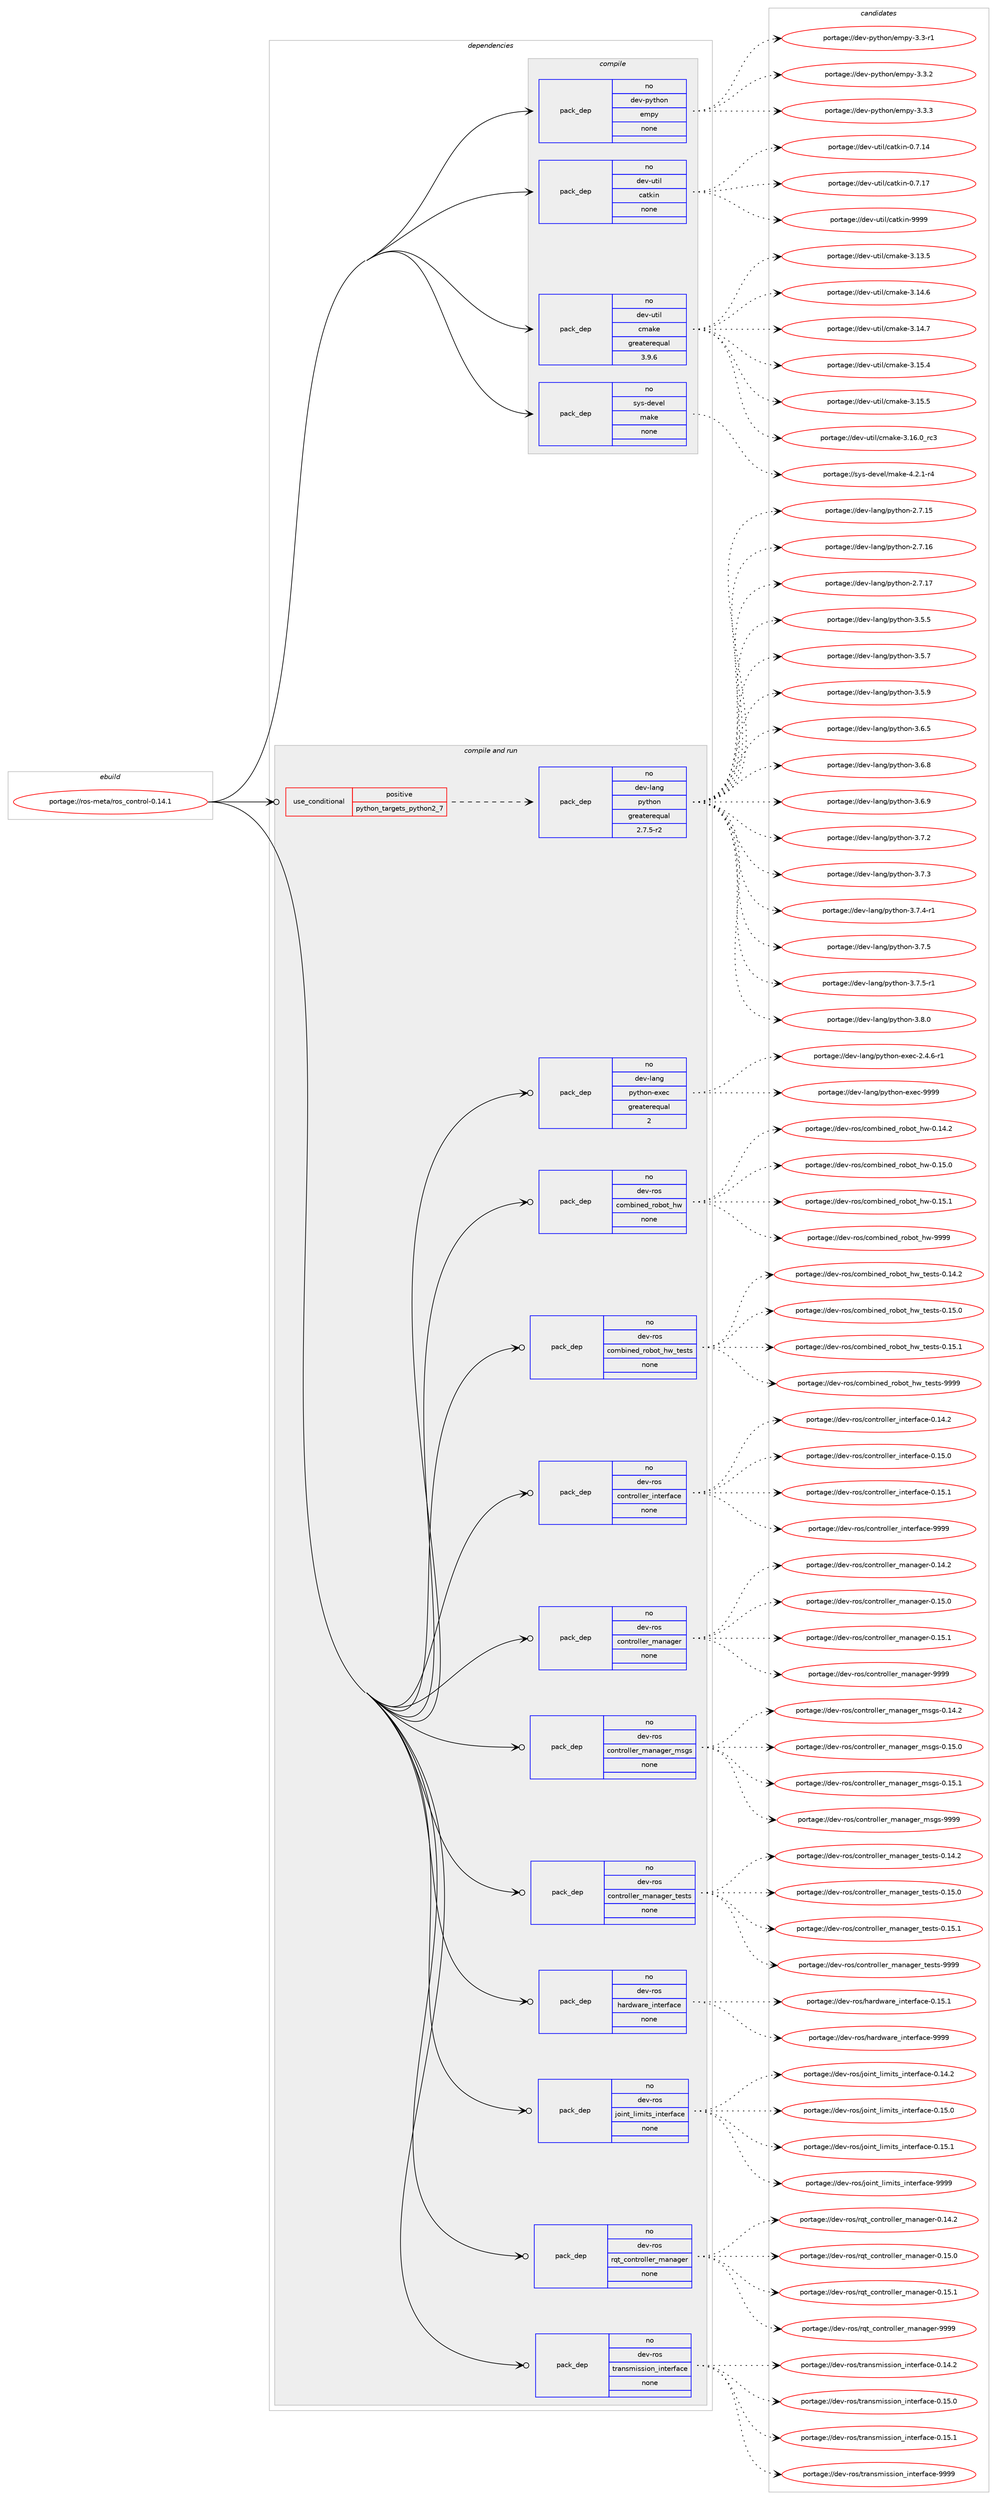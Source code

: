 digraph prolog {

# *************
# Graph options
# *************

newrank=true;
concentrate=true;
compound=true;
graph [rankdir=LR,fontname=Helvetica,fontsize=10,ranksep=1.5];#, ranksep=2.5, nodesep=0.2];
edge  [arrowhead=vee];
node  [fontname=Helvetica,fontsize=10];

# **********
# The ebuild
# **********

subgraph cluster_leftcol {
color=gray;
rank=same;
label=<<i>ebuild</i>>;
id [label="portage://ros-meta/ros_control-0.14.1", color=red, width=4, href="../ros-meta/ros_control-0.14.1.svg"];
}

# ****************
# The dependencies
# ****************

subgraph cluster_midcol {
color=gray;
label=<<i>dependencies</i>>;
subgraph cluster_compile {
fillcolor="#eeeeee";
style=filled;
label=<<i>compile</i>>;
subgraph pack279632 {
dependency380966 [label=<<TABLE BORDER="0" CELLBORDER="1" CELLSPACING="0" CELLPADDING="4" WIDTH="220"><TR><TD ROWSPAN="6" CELLPADDING="30">pack_dep</TD></TR><TR><TD WIDTH="110">no</TD></TR><TR><TD>dev-python</TD></TR><TR><TD>empy</TD></TR><TR><TD>none</TD></TR><TR><TD></TD></TR></TABLE>>, shape=none, color=blue];
}
id:e -> dependency380966:w [weight=20,style="solid",arrowhead="vee"];
subgraph pack279633 {
dependency380967 [label=<<TABLE BORDER="0" CELLBORDER="1" CELLSPACING="0" CELLPADDING="4" WIDTH="220"><TR><TD ROWSPAN="6" CELLPADDING="30">pack_dep</TD></TR><TR><TD WIDTH="110">no</TD></TR><TR><TD>dev-util</TD></TR><TR><TD>catkin</TD></TR><TR><TD>none</TD></TR><TR><TD></TD></TR></TABLE>>, shape=none, color=blue];
}
id:e -> dependency380967:w [weight=20,style="solid",arrowhead="vee"];
subgraph pack279634 {
dependency380968 [label=<<TABLE BORDER="0" CELLBORDER="1" CELLSPACING="0" CELLPADDING="4" WIDTH="220"><TR><TD ROWSPAN="6" CELLPADDING="30">pack_dep</TD></TR><TR><TD WIDTH="110">no</TD></TR><TR><TD>dev-util</TD></TR><TR><TD>cmake</TD></TR><TR><TD>greaterequal</TD></TR><TR><TD>3.9.6</TD></TR></TABLE>>, shape=none, color=blue];
}
id:e -> dependency380968:w [weight=20,style="solid",arrowhead="vee"];
subgraph pack279635 {
dependency380969 [label=<<TABLE BORDER="0" CELLBORDER="1" CELLSPACING="0" CELLPADDING="4" WIDTH="220"><TR><TD ROWSPAN="6" CELLPADDING="30">pack_dep</TD></TR><TR><TD WIDTH="110">no</TD></TR><TR><TD>sys-devel</TD></TR><TR><TD>make</TD></TR><TR><TD>none</TD></TR><TR><TD></TD></TR></TABLE>>, shape=none, color=blue];
}
id:e -> dependency380969:w [weight=20,style="solid",arrowhead="vee"];
}
subgraph cluster_compileandrun {
fillcolor="#eeeeee";
style=filled;
label=<<i>compile and run</i>>;
subgraph cond94916 {
dependency380970 [label=<<TABLE BORDER="0" CELLBORDER="1" CELLSPACING="0" CELLPADDING="4"><TR><TD ROWSPAN="3" CELLPADDING="10">use_conditional</TD></TR><TR><TD>positive</TD></TR><TR><TD>python_targets_python2_7</TD></TR></TABLE>>, shape=none, color=red];
subgraph pack279636 {
dependency380971 [label=<<TABLE BORDER="0" CELLBORDER="1" CELLSPACING="0" CELLPADDING="4" WIDTH="220"><TR><TD ROWSPAN="6" CELLPADDING="30">pack_dep</TD></TR><TR><TD WIDTH="110">no</TD></TR><TR><TD>dev-lang</TD></TR><TR><TD>python</TD></TR><TR><TD>greaterequal</TD></TR><TR><TD>2.7.5-r2</TD></TR></TABLE>>, shape=none, color=blue];
}
dependency380970:e -> dependency380971:w [weight=20,style="dashed",arrowhead="vee"];
}
id:e -> dependency380970:w [weight=20,style="solid",arrowhead="odotvee"];
subgraph pack279637 {
dependency380972 [label=<<TABLE BORDER="0" CELLBORDER="1" CELLSPACING="0" CELLPADDING="4" WIDTH="220"><TR><TD ROWSPAN="6" CELLPADDING="30">pack_dep</TD></TR><TR><TD WIDTH="110">no</TD></TR><TR><TD>dev-lang</TD></TR><TR><TD>python-exec</TD></TR><TR><TD>greaterequal</TD></TR><TR><TD>2</TD></TR></TABLE>>, shape=none, color=blue];
}
id:e -> dependency380972:w [weight=20,style="solid",arrowhead="odotvee"];
subgraph pack279638 {
dependency380973 [label=<<TABLE BORDER="0" CELLBORDER="1" CELLSPACING="0" CELLPADDING="4" WIDTH="220"><TR><TD ROWSPAN="6" CELLPADDING="30">pack_dep</TD></TR><TR><TD WIDTH="110">no</TD></TR><TR><TD>dev-ros</TD></TR><TR><TD>combined_robot_hw</TD></TR><TR><TD>none</TD></TR><TR><TD></TD></TR></TABLE>>, shape=none, color=blue];
}
id:e -> dependency380973:w [weight=20,style="solid",arrowhead="odotvee"];
subgraph pack279639 {
dependency380974 [label=<<TABLE BORDER="0" CELLBORDER="1" CELLSPACING="0" CELLPADDING="4" WIDTH="220"><TR><TD ROWSPAN="6" CELLPADDING="30">pack_dep</TD></TR><TR><TD WIDTH="110">no</TD></TR><TR><TD>dev-ros</TD></TR><TR><TD>combined_robot_hw_tests</TD></TR><TR><TD>none</TD></TR><TR><TD></TD></TR></TABLE>>, shape=none, color=blue];
}
id:e -> dependency380974:w [weight=20,style="solid",arrowhead="odotvee"];
subgraph pack279640 {
dependency380975 [label=<<TABLE BORDER="0" CELLBORDER="1" CELLSPACING="0" CELLPADDING="4" WIDTH="220"><TR><TD ROWSPAN="6" CELLPADDING="30">pack_dep</TD></TR><TR><TD WIDTH="110">no</TD></TR><TR><TD>dev-ros</TD></TR><TR><TD>controller_interface</TD></TR><TR><TD>none</TD></TR><TR><TD></TD></TR></TABLE>>, shape=none, color=blue];
}
id:e -> dependency380975:w [weight=20,style="solid",arrowhead="odotvee"];
subgraph pack279641 {
dependency380976 [label=<<TABLE BORDER="0" CELLBORDER="1" CELLSPACING="0" CELLPADDING="4" WIDTH="220"><TR><TD ROWSPAN="6" CELLPADDING="30">pack_dep</TD></TR><TR><TD WIDTH="110">no</TD></TR><TR><TD>dev-ros</TD></TR><TR><TD>controller_manager</TD></TR><TR><TD>none</TD></TR><TR><TD></TD></TR></TABLE>>, shape=none, color=blue];
}
id:e -> dependency380976:w [weight=20,style="solid",arrowhead="odotvee"];
subgraph pack279642 {
dependency380977 [label=<<TABLE BORDER="0" CELLBORDER="1" CELLSPACING="0" CELLPADDING="4" WIDTH="220"><TR><TD ROWSPAN="6" CELLPADDING="30">pack_dep</TD></TR><TR><TD WIDTH="110">no</TD></TR><TR><TD>dev-ros</TD></TR><TR><TD>controller_manager_msgs</TD></TR><TR><TD>none</TD></TR><TR><TD></TD></TR></TABLE>>, shape=none, color=blue];
}
id:e -> dependency380977:w [weight=20,style="solid",arrowhead="odotvee"];
subgraph pack279643 {
dependency380978 [label=<<TABLE BORDER="0" CELLBORDER="1" CELLSPACING="0" CELLPADDING="4" WIDTH="220"><TR><TD ROWSPAN="6" CELLPADDING="30">pack_dep</TD></TR><TR><TD WIDTH="110">no</TD></TR><TR><TD>dev-ros</TD></TR><TR><TD>controller_manager_tests</TD></TR><TR><TD>none</TD></TR><TR><TD></TD></TR></TABLE>>, shape=none, color=blue];
}
id:e -> dependency380978:w [weight=20,style="solid",arrowhead="odotvee"];
subgraph pack279644 {
dependency380979 [label=<<TABLE BORDER="0" CELLBORDER="1" CELLSPACING="0" CELLPADDING="4" WIDTH="220"><TR><TD ROWSPAN="6" CELLPADDING="30">pack_dep</TD></TR><TR><TD WIDTH="110">no</TD></TR><TR><TD>dev-ros</TD></TR><TR><TD>hardware_interface</TD></TR><TR><TD>none</TD></TR><TR><TD></TD></TR></TABLE>>, shape=none, color=blue];
}
id:e -> dependency380979:w [weight=20,style="solid",arrowhead="odotvee"];
subgraph pack279645 {
dependency380980 [label=<<TABLE BORDER="0" CELLBORDER="1" CELLSPACING="0" CELLPADDING="4" WIDTH="220"><TR><TD ROWSPAN="6" CELLPADDING="30">pack_dep</TD></TR><TR><TD WIDTH="110">no</TD></TR><TR><TD>dev-ros</TD></TR><TR><TD>joint_limits_interface</TD></TR><TR><TD>none</TD></TR><TR><TD></TD></TR></TABLE>>, shape=none, color=blue];
}
id:e -> dependency380980:w [weight=20,style="solid",arrowhead="odotvee"];
subgraph pack279646 {
dependency380981 [label=<<TABLE BORDER="0" CELLBORDER="1" CELLSPACING="0" CELLPADDING="4" WIDTH="220"><TR><TD ROWSPAN="6" CELLPADDING="30">pack_dep</TD></TR><TR><TD WIDTH="110">no</TD></TR><TR><TD>dev-ros</TD></TR><TR><TD>rqt_controller_manager</TD></TR><TR><TD>none</TD></TR><TR><TD></TD></TR></TABLE>>, shape=none, color=blue];
}
id:e -> dependency380981:w [weight=20,style="solid",arrowhead="odotvee"];
subgraph pack279647 {
dependency380982 [label=<<TABLE BORDER="0" CELLBORDER="1" CELLSPACING="0" CELLPADDING="4" WIDTH="220"><TR><TD ROWSPAN="6" CELLPADDING="30">pack_dep</TD></TR><TR><TD WIDTH="110">no</TD></TR><TR><TD>dev-ros</TD></TR><TR><TD>transmission_interface</TD></TR><TR><TD>none</TD></TR><TR><TD></TD></TR></TABLE>>, shape=none, color=blue];
}
id:e -> dependency380982:w [weight=20,style="solid",arrowhead="odotvee"];
}
subgraph cluster_run {
fillcolor="#eeeeee";
style=filled;
label=<<i>run</i>>;
}
}

# **************
# The candidates
# **************

subgraph cluster_choices {
rank=same;
color=gray;
label=<<i>candidates</i>>;

subgraph choice279632 {
color=black;
nodesep=1;
choiceportage1001011184511212111610411111047101109112121455146514511449 [label="portage://dev-python/empy-3.3-r1", color=red, width=4,href="../dev-python/empy-3.3-r1.svg"];
choiceportage1001011184511212111610411111047101109112121455146514650 [label="portage://dev-python/empy-3.3.2", color=red, width=4,href="../dev-python/empy-3.3.2.svg"];
choiceportage1001011184511212111610411111047101109112121455146514651 [label="portage://dev-python/empy-3.3.3", color=red, width=4,href="../dev-python/empy-3.3.3.svg"];
dependency380966:e -> choiceportage1001011184511212111610411111047101109112121455146514511449:w [style=dotted,weight="100"];
dependency380966:e -> choiceportage1001011184511212111610411111047101109112121455146514650:w [style=dotted,weight="100"];
dependency380966:e -> choiceportage1001011184511212111610411111047101109112121455146514651:w [style=dotted,weight="100"];
}
subgraph choice279633 {
color=black;
nodesep=1;
choiceportage1001011184511711610510847999711610710511045484655464952 [label="portage://dev-util/catkin-0.7.14", color=red, width=4,href="../dev-util/catkin-0.7.14.svg"];
choiceportage1001011184511711610510847999711610710511045484655464955 [label="portage://dev-util/catkin-0.7.17", color=red, width=4,href="../dev-util/catkin-0.7.17.svg"];
choiceportage100101118451171161051084799971161071051104557575757 [label="portage://dev-util/catkin-9999", color=red, width=4,href="../dev-util/catkin-9999.svg"];
dependency380967:e -> choiceportage1001011184511711610510847999711610710511045484655464952:w [style=dotted,weight="100"];
dependency380967:e -> choiceportage1001011184511711610510847999711610710511045484655464955:w [style=dotted,weight="100"];
dependency380967:e -> choiceportage100101118451171161051084799971161071051104557575757:w [style=dotted,weight="100"];
}
subgraph choice279634 {
color=black;
nodesep=1;
choiceportage1001011184511711610510847991099710710145514649514653 [label="portage://dev-util/cmake-3.13.5", color=red, width=4,href="../dev-util/cmake-3.13.5.svg"];
choiceportage1001011184511711610510847991099710710145514649524654 [label="portage://dev-util/cmake-3.14.6", color=red, width=4,href="../dev-util/cmake-3.14.6.svg"];
choiceportage1001011184511711610510847991099710710145514649524655 [label="portage://dev-util/cmake-3.14.7", color=red, width=4,href="../dev-util/cmake-3.14.7.svg"];
choiceportage1001011184511711610510847991099710710145514649534652 [label="portage://dev-util/cmake-3.15.4", color=red, width=4,href="../dev-util/cmake-3.15.4.svg"];
choiceportage1001011184511711610510847991099710710145514649534653 [label="portage://dev-util/cmake-3.15.5", color=red, width=4,href="../dev-util/cmake-3.15.5.svg"];
choiceportage1001011184511711610510847991099710710145514649544648951149951 [label="portage://dev-util/cmake-3.16.0_rc3", color=red, width=4,href="../dev-util/cmake-3.16.0_rc3.svg"];
dependency380968:e -> choiceportage1001011184511711610510847991099710710145514649514653:w [style=dotted,weight="100"];
dependency380968:e -> choiceportage1001011184511711610510847991099710710145514649524654:w [style=dotted,weight="100"];
dependency380968:e -> choiceportage1001011184511711610510847991099710710145514649524655:w [style=dotted,weight="100"];
dependency380968:e -> choiceportage1001011184511711610510847991099710710145514649534652:w [style=dotted,weight="100"];
dependency380968:e -> choiceportage1001011184511711610510847991099710710145514649534653:w [style=dotted,weight="100"];
dependency380968:e -> choiceportage1001011184511711610510847991099710710145514649544648951149951:w [style=dotted,weight="100"];
}
subgraph choice279635 {
color=black;
nodesep=1;
choiceportage1151211154510010111810110847109971071014552465046494511452 [label="portage://sys-devel/make-4.2.1-r4", color=red, width=4,href="../sys-devel/make-4.2.1-r4.svg"];
dependency380969:e -> choiceportage1151211154510010111810110847109971071014552465046494511452:w [style=dotted,weight="100"];
}
subgraph choice279636 {
color=black;
nodesep=1;
choiceportage10010111845108971101034711212111610411111045504655464953 [label="portage://dev-lang/python-2.7.15", color=red, width=4,href="../dev-lang/python-2.7.15.svg"];
choiceportage10010111845108971101034711212111610411111045504655464954 [label="portage://dev-lang/python-2.7.16", color=red, width=4,href="../dev-lang/python-2.7.16.svg"];
choiceportage10010111845108971101034711212111610411111045504655464955 [label="portage://dev-lang/python-2.7.17", color=red, width=4,href="../dev-lang/python-2.7.17.svg"];
choiceportage100101118451089711010347112121116104111110455146534653 [label="portage://dev-lang/python-3.5.5", color=red, width=4,href="../dev-lang/python-3.5.5.svg"];
choiceportage100101118451089711010347112121116104111110455146534655 [label="portage://dev-lang/python-3.5.7", color=red, width=4,href="../dev-lang/python-3.5.7.svg"];
choiceportage100101118451089711010347112121116104111110455146534657 [label="portage://dev-lang/python-3.5.9", color=red, width=4,href="../dev-lang/python-3.5.9.svg"];
choiceportage100101118451089711010347112121116104111110455146544653 [label="portage://dev-lang/python-3.6.5", color=red, width=4,href="../dev-lang/python-3.6.5.svg"];
choiceportage100101118451089711010347112121116104111110455146544656 [label="portage://dev-lang/python-3.6.8", color=red, width=4,href="../dev-lang/python-3.6.8.svg"];
choiceportage100101118451089711010347112121116104111110455146544657 [label="portage://dev-lang/python-3.6.9", color=red, width=4,href="../dev-lang/python-3.6.9.svg"];
choiceportage100101118451089711010347112121116104111110455146554650 [label="portage://dev-lang/python-3.7.2", color=red, width=4,href="../dev-lang/python-3.7.2.svg"];
choiceportage100101118451089711010347112121116104111110455146554651 [label="portage://dev-lang/python-3.7.3", color=red, width=4,href="../dev-lang/python-3.7.3.svg"];
choiceportage1001011184510897110103471121211161041111104551465546524511449 [label="portage://dev-lang/python-3.7.4-r1", color=red, width=4,href="../dev-lang/python-3.7.4-r1.svg"];
choiceportage100101118451089711010347112121116104111110455146554653 [label="portage://dev-lang/python-3.7.5", color=red, width=4,href="../dev-lang/python-3.7.5.svg"];
choiceportage1001011184510897110103471121211161041111104551465546534511449 [label="portage://dev-lang/python-3.7.5-r1", color=red, width=4,href="../dev-lang/python-3.7.5-r1.svg"];
choiceportage100101118451089711010347112121116104111110455146564648 [label="portage://dev-lang/python-3.8.0", color=red, width=4,href="../dev-lang/python-3.8.0.svg"];
dependency380971:e -> choiceportage10010111845108971101034711212111610411111045504655464953:w [style=dotted,weight="100"];
dependency380971:e -> choiceportage10010111845108971101034711212111610411111045504655464954:w [style=dotted,weight="100"];
dependency380971:e -> choiceportage10010111845108971101034711212111610411111045504655464955:w [style=dotted,weight="100"];
dependency380971:e -> choiceportage100101118451089711010347112121116104111110455146534653:w [style=dotted,weight="100"];
dependency380971:e -> choiceportage100101118451089711010347112121116104111110455146534655:w [style=dotted,weight="100"];
dependency380971:e -> choiceportage100101118451089711010347112121116104111110455146534657:w [style=dotted,weight="100"];
dependency380971:e -> choiceportage100101118451089711010347112121116104111110455146544653:w [style=dotted,weight="100"];
dependency380971:e -> choiceportage100101118451089711010347112121116104111110455146544656:w [style=dotted,weight="100"];
dependency380971:e -> choiceportage100101118451089711010347112121116104111110455146544657:w [style=dotted,weight="100"];
dependency380971:e -> choiceportage100101118451089711010347112121116104111110455146554650:w [style=dotted,weight="100"];
dependency380971:e -> choiceportage100101118451089711010347112121116104111110455146554651:w [style=dotted,weight="100"];
dependency380971:e -> choiceportage1001011184510897110103471121211161041111104551465546524511449:w [style=dotted,weight="100"];
dependency380971:e -> choiceportage100101118451089711010347112121116104111110455146554653:w [style=dotted,weight="100"];
dependency380971:e -> choiceportage1001011184510897110103471121211161041111104551465546534511449:w [style=dotted,weight="100"];
dependency380971:e -> choiceportage100101118451089711010347112121116104111110455146564648:w [style=dotted,weight="100"];
}
subgraph choice279637 {
color=black;
nodesep=1;
choiceportage10010111845108971101034711212111610411111045101120101994550465246544511449 [label="portage://dev-lang/python-exec-2.4.6-r1", color=red, width=4,href="../dev-lang/python-exec-2.4.6-r1.svg"];
choiceportage10010111845108971101034711212111610411111045101120101994557575757 [label="portage://dev-lang/python-exec-9999", color=red, width=4,href="../dev-lang/python-exec-9999.svg"];
dependency380972:e -> choiceportage10010111845108971101034711212111610411111045101120101994550465246544511449:w [style=dotted,weight="100"];
dependency380972:e -> choiceportage10010111845108971101034711212111610411111045101120101994557575757:w [style=dotted,weight="100"];
}
subgraph choice279638 {
color=black;
nodesep=1;
choiceportage1001011184511411111547991111099810511010110095114111981111169510411945484649524650 [label="portage://dev-ros/combined_robot_hw-0.14.2", color=red, width=4,href="../dev-ros/combined_robot_hw-0.14.2.svg"];
choiceportage1001011184511411111547991111099810511010110095114111981111169510411945484649534648 [label="portage://dev-ros/combined_robot_hw-0.15.0", color=red, width=4,href="../dev-ros/combined_robot_hw-0.15.0.svg"];
choiceportage1001011184511411111547991111099810511010110095114111981111169510411945484649534649 [label="portage://dev-ros/combined_robot_hw-0.15.1", color=red, width=4,href="../dev-ros/combined_robot_hw-0.15.1.svg"];
choiceportage100101118451141111154799111109981051101011009511411198111116951041194557575757 [label="portage://dev-ros/combined_robot_hw-9999", color=red, width=4,href="../dev-ros/combined_robot_hw-9999.svg"];
dependency380973:e -> choiceportage1001011184511411111547991111099810511010110095114111981111169510411945484649524650:w [style=dotted,weight="100"];
dependency380973:e -> choiceportage1001011184511411111547991111099810511010110095114111981111169510411945484649534648:w [style=dotted,weight="100"];
dependency380973:e -> choiceportage1001011184511411111547991111099810511010110095114111981111169510411945484649534649:w [style=dotted,weight="100"];
dependency380973:e -> choiceportage100101118451141111154799111109981051101011009511411198111116951041194557575757:w [style=dotted,weight="100"];
}
subgraph choice279639 {
color=black;
nodesep=1;
choiceportage100101118451141111154799111109981051101011009511411198111116951041199511610111511611545484649524650 [label="portage://dev-ros/combined_robot_hw_tests-0.14.2", color=red, width=4,href="../dev-ros/combined_robot_hw_tests-0.14.2.svg"];
choiceportage100101118451141111154799111109981051101011009511411198111116951041199511610111511611545484649534648 [label="portage://dev-ros/combined_robot_hw_tests-0.15.0", color=red, width=4,href="../dev-ros/combined_robot_hw_tests-0.15.0.svg"];
choiceportage100101118451141111154799111109981051101011009511411198111116951041199511610111511611545484649534649 [label="portage://dev-ros/combined_robot_hw_tests-0.15.1", color=red, width=4,href="../dev-ros/combined_robot_hw_tests-0.15.1.svg"];
choiceportage10010111845114111115479911110998105110101100951141119811111695104119951161011151161154557575757 [label="portage://dev-ros/combined_robot_hw_tests-9999", color=red, width=4,href="../dev-ros/combined_robot_hw_tests-9999.svg"];
dependency380974:e -> choiceportage100101118451141111154799111109981051101011009511411198111116951041199511610111511611545484649524650:w [style=dotted,weight="100"];
dependency380974:e -> choiceportage100101118451141111154799111109981051101011009511411198111116951041199511610111511611545484649534648:w [style=dotted,weight="100"];
dependency380974:e -> choiceportage100101118451141111154799111109981051101011009511411198111116951041199511610111511611545484649534649:w [style=dotted,weight="100"];
dependency380974:e -> choiceportage10010111845114111115479911110998105110101100951141119811111695104119951161011151161154557575757:w [style=dotted,weight="100"];
}
subgraph choice279640 {
color=black;
nodesep=1;
choiceportage10010111845114111115479911111011611411110810810111495105110116101114102979910145484649524650 [label="portage://dev-ros/controller_interface-0.14.2", color=red, width=4,href="../dev-ros/controller_interface-0.14.2.svg"];
choiceportage10010111845114111115479911111011611411110810810111495105110116101114102979910145484649534648 [label="portage://dev-ros/controller_interface-0.15.0", color=red, width=4,href="../dev-ros/controller_interface-0.15.0.svg"];
choiceportage10010111845114111115479911111011611411110810810111495105110116101114102979910145484649534649 [label="portage://dev-ros/controller_interface-0.15.1", color=red, width=4,href="../dev-ros/controller_interface-0.15.1.svg"];
choiceportage1001011184511411111547991111101161141111081081011149510511011610111410297991014557575757 [label="portage://dev-ros/controller_interface-9999", color=red, width=4,href="../dev-ros/controller_interface-9999.svg"];
dependency380975:e -> choiceportage10010111845114111115479911111011611411110810810111495105110116101114102979910145484649524650:w [style=dotted,weight="100"];
dependency380975:e -> choiceportage10010111845114111115479911111011611411110810810111495105110116101114102979910145484649534648:w [style=dotted,weight="100"];
dependency380975:e -> choiceportage10010111845114111115479911111011611411110810810111495105110116101114102979910145484649534649:w [style=dotted,weight="100"];
dependency380975:e -> choiceportage1001011184511411111547991111101161141111081081011149510511011610111410297991014557575757:w [style=dotted,weight="100"];
}
subgraph choice279641 {
color=black;
nodesep=1;
choiceportage10010111845114111115479911111011611411110810810111495109971109710310111445484649524650 [label="portage://dev-ros/controller_manager-0.14.2", color=red, width=4,href="../dev-ros/controller_manager-0.14.2.svg"];
choiceportage10010111845114111115479911111011611411110810810111495109971109710310111445484649534648 [label="portage://dev-ros/controller_manager-0.15.0", color=red, width=4,href="../dev-ros/controller_manager-0.15.0.svg"];
choiceportage10010111845114111115479911111011611411110810810111495109971109710310111445484649534649 [label="portage://dev-ros/controller_manager-0.15.1", color=red, width=4,href="../dev-ros/controller_manager-0.15.1.svg"];
choiceportage1001011184511411111547991111101161141111081081011149510997110971031011144557575757 [label="portage://dev-ros/controller_manager-9999", color=red, width=4,href="../dev-ros/controller_manager-9999.svg"];
dependency380976:e -> choiceportage10010111845114111115479911111011611411110810810111495109971109710310111445484649524650:w [style=dotted,weight="100"];
dependency380976:e -> choiceportage10010111845114111115479911111011611411110810810111495109971109710310111445484649534648:w [style=dotted,weight="100"];
dependency380976:e -> choiceportage10010111845114111115479911111011611411110810810111495109971109710310111445484649534649:w [style=dotted,weight="100"];
dependency380976:e -> choiceportage1001011184511411111547991111101161141111081081011149510997110971031011144557575757:w [style=dotted,weight="100"];
}
subgraph choice279642 {
color=black;
nodesep=1;
choiceportage1001011184511411111547991111101161141111081081011149510997110971031011149510911510311545484649524650 [label="portage://dev-ros/controller_manager_msgs-0.14.2", color=red, width=4,href="../dev-ros/controller_manager_msgs-0.14.2.svg"];
choiceportage1001011184511411111547991111101161141111081081011149510997110971031011149510911510311545484649534648 [label="portage://dev-ros/controller_manager_msgs-0.15.0", color=red, width=4,href="../dev-ros/controller_manager_msgs-0.15.0.svg"];
choiceportage1001011184511411111547991111101161141111081081011149510997110971031011149510911510311545484649534649 [label="portage://dev-ros/controller_manager_msgs-0.15.1", color=red, width=4,href="../dev-ros/controller_manager_msgs-0.15.1.svg"];
choiceportage100101118451141111154799111110116114111108108101114951099711097103101114951091151031154557575757 [label="portage://dev-ros/controller_manager_msgs-9999", color=red, width=4,href="../dev-ros/controller_manager_msgs-9999.svg"];
dependency380977:e -> choiceportage1001011184511411111547991111101161141111081081011149510997110971031011149510911510311545484649524650:w [style=dotted,weight="100"];
dependency380977:e -> choiceportage1001011184511411111547991111101161141111081081011149510997110971031011149510911510311545484649534648:w [style=dotted,weight="100"];
dependency380977:e -> choiceportage1001011184511411111547991111101161141111081081011149510997110971031011149510911510311545484649534649:w [style=dotted,weight="100"];
dependency380977:e -> choiceportage100101118451141111154799111110116114111108108101114951099711097103101114951091151031154557575757:w [style=dotted,weight="100"];
}
subgraph choice279643 {
color=black;
nodesep=1;
choiceportage1001011184511411111547991111101161141111081081011149510997110971031011149511610111511611545484649524650 [label="portage://dev-ros/controller_manager_tests-0.14.2", color=red, width=4,href="../dev-ros/controller_manager_tests-0.14.2.svg"];
choiceportage1001011184511411111547991111101161141111081081011149510997110971031011149511610111511611545484649534648 [label="portage://dev-ros/controller_manager_tests-0.15.0", color=red, width=4,href="../dev-ros/controller_manager_tests-0.15.0.svg"];
choiceportage1001011184511411111547991111101161141111081081011149510997110971031011149511610111511611545484649534649 [label="portage://dev-ros/controller_manager_tests-0.15.1", color=red, width=4,href="../dev-ros/controller_manager_tests-0.15.1.svg"];
choiceportage100101118451141111154799111110116114111108108101114951099711097103101114951161011151161154557575757 [label="portage://dev-ros/controller_manager_tests-9999", color=red, width=4,href="../dev-ros/controller_manager_tests-9999.svg"];
dependency380978:e -> choiceportage1001011184511411111547991111101161141111081081011149510997110971031011149511610111511611545484649524650:w [style=dotted,weight="100"];
dependency380978:e -> choiceportage1001011184511411111547991111101161141111081081011149510997110971031011149511610111511611545484649534648:w [style=dotted,weight="100"];
dependency380978:e -> choiceportage1001011184511411111547991111101161141111081081011149510997110971031011149511610111511611545484649534649:w [style=dotted,weight="100"];
dependency380978:e -> choiceportage100101118451141111154799111110116114111108108101114951099711097103101114951161011151161154557575757:w [style=dotted,weight="100"];
}
subgraph choice279644 {
color=black;
nodesep=1;
choiceportage1001011184511411111547104971141001199711410195105110116101114102979910145484649534649 [label="portage://dev-ros/hardware_interface-0.15.1", color=red, width=4,href="../dev-ros/hardware_interface-0.15.1.svg"];
choiceportage100101118451141111154710497114100119971141019510511011610111410297991014557575757 [label="portage://dev-ros/hardware_interface-9999", color=red, width=4,href="../dev-ros/hardware_interface-9999.svg"];
dependency380979:e -> choiceportage1001011184511411111547104971141001199711410195105110116101114102979910145484649534649:w [style=dotted,weight="100"];
dependency380979:e -> choiceportage100101118451141111154710497114100119971141019510511011610111410297991014557575757:w [style=dotted,weight="100"];
}
subgraph choice279645 {
color=black;
nodesep=1;
choiceportage10010111845114111115471061111051101169510810510910511611595105110116101114102979910145484649524650 [label="portage://dev-ros/joint_limits_interface-0.14.2", color=red, width=4,href="../dev-ros/joint_limits_interface-0.14.2.svg"];
choiceportage10010111845114111115471061111051101169510810510910511611595105110116101114102979910145484649534648 [label="portage://dev-ros/joint_limits_interface-0.15.0", color=red, width=4,href="../dev-ros/joint_limits_interface-0.15.0.svg"];
choiceportage10010111845114111115471061111051101169510810510910511611595105110116101114102979910145484649534649 [label="portage://dev-ros/joint_limits_interface-0.15.1", color=red, width=4,href="../dev-ros/joint_limits_interface-0.15.1.svg"];
choiceportage1001011184511411111547106111105110116951081051091051161159510511011610111410297991014557575757 [label="portage://dev-ros/joint_limits_interface-9999", color=red, width=4,href="../dev-ros/joint_limits_interface-9999.svg"];
dependency380980:e -> choiceportage10010111845114111115471061111051101169510810510910511611595105110116101114102979910145484649524650:w [style=dotted,weight="100"];
dependency380980:e -> choiceportage10010111845114111115471061111051101169510810510910511611595105110116101114102979910145484649534648:w [style=dotted,weight="100"];
dependency380980:e -> choiceportage10010111845114111115471061111051101169510810510910511611595105110116101114102979910145484649534649:w [style=dotted,weight="100"];
dependency380980:e -> choiceportage1001011184511411111547106111105110116951081051091051161159510511011610111410297991014557575757:w [style=dotted,weight="100"];
}
subgraph choice279646 {
color=black;
nodesep=1;
choiceportage1001011184511411111547114113116959911111011611411110810810111495109971109710310111445484649524650 [label="portage://dev-ros/rqt_controller_manager-0.14.2", color=red, width=4,href="../dev-ros/rqt_controller_manager-0.14.2.svg"];
choiceportage1001011184511411111547114113116959911111011611411110810810111495109971109710310111445484649534648 [label="portage://dev-ros/rqt_controller_manager-0.15.0", color=red, width=4,href="../dev-ros/rqt_controller_manager-0.15.0.svg"];
choiceportage1001011184511411111547114113116959911111011611411110810810111495109971109710310111445484649534649 [label="portage://dev-ros/rqt_controller_manager-0.15.1", color=red, width=4,href="../dev-ros/rqt_controller_manager-0.15.1.svg"];
choiceportage100101118451141111154711411311695991111101161141111081081011149510997110971031011144557575757 [label="portage://dev-ros/rqt_controller_manager-9999", color=red, width=4,href="../dev-ros/rqt_controller_manager-9999.svg"];
dependency380981:e -> choiceportage1001011184511411111547114113116959911111011611411110810810111495109971109710310111445484649524650:w [style=dotted,weight="100"];
dependency380981:e -> choiceportage1001011184511411111547114113116959911111011611411110810810111495109971109710310111445484649534648:w [style=dotted,weight="100"];
dependency380981:e -> choiceportage1001011184511411111547114113116959911111011611411110810810111495109971109710310111445484649534649:w [style=dotted,weight="100"];
dependency380981:e -> choiceportage100101118451141111154711411311695991111101161141111081081011149510997110971031011144557575757:w [style=dotted,weight="100"];
}
subgraph choice279647 {
color=black;
nodesep=1;
choiceportage10010111845114111115471161149711011510910511511510511111095105110116101114102979910145484649524650 [label="portage://dev-ros/transmission_interface-0.14.2", color=red, width=4,href="../dev-ros/transmission_interface-0.14.2.svg"];
choiceportage10010111845114111115471161149711011510910511511510511111095105110116101114102979910145484649534648 [label="portage://dev-ros/transmission_interface-0.15.0", color=red, width=4,href="../dev-ros/transmission_interface-0.15.0.svg"];
choiceportage10010111845114111115471161149711011510910511511510511111095105110116101114102979910145484649534649 [label="portage://dev-ros/transmission_interface-0.15.1", color=red, width=4,href="../dev-ros/transmission_interface-0.15.1.svg"];
choiceportage1001011184511411111547116114971101151091051151151051111109510511011610111410297991014557575757 [label="portage://dev-ros/transmission_interface-9999", color=red, width=4,href="../dev-ros/transmission_interface-9999.svg"];
dependency380982:e -> choiceportage10010111845114111115471161149711011510910511511510511111095105110116101114102979910145484649524650:w [style=dotted,weight="100"];
dependency380982:e -> choiceportage10010111845114111115471161149711011510910511511510511111095105110116101114102979910145484649534648:w [style=dotted,weight="100"];
dependency380982:e -> choiceportage10010111845114111115471161149711011510910511511510511111095105110116101114102979910145484649534649:w [style=dotted,weight="100"];
dependency380982:e -> choiceportage1001011184511411111547116114971101151091051151151051111109510511011610111410297991014557575757:w [style=dotted,weight="100"];
}
}

}
